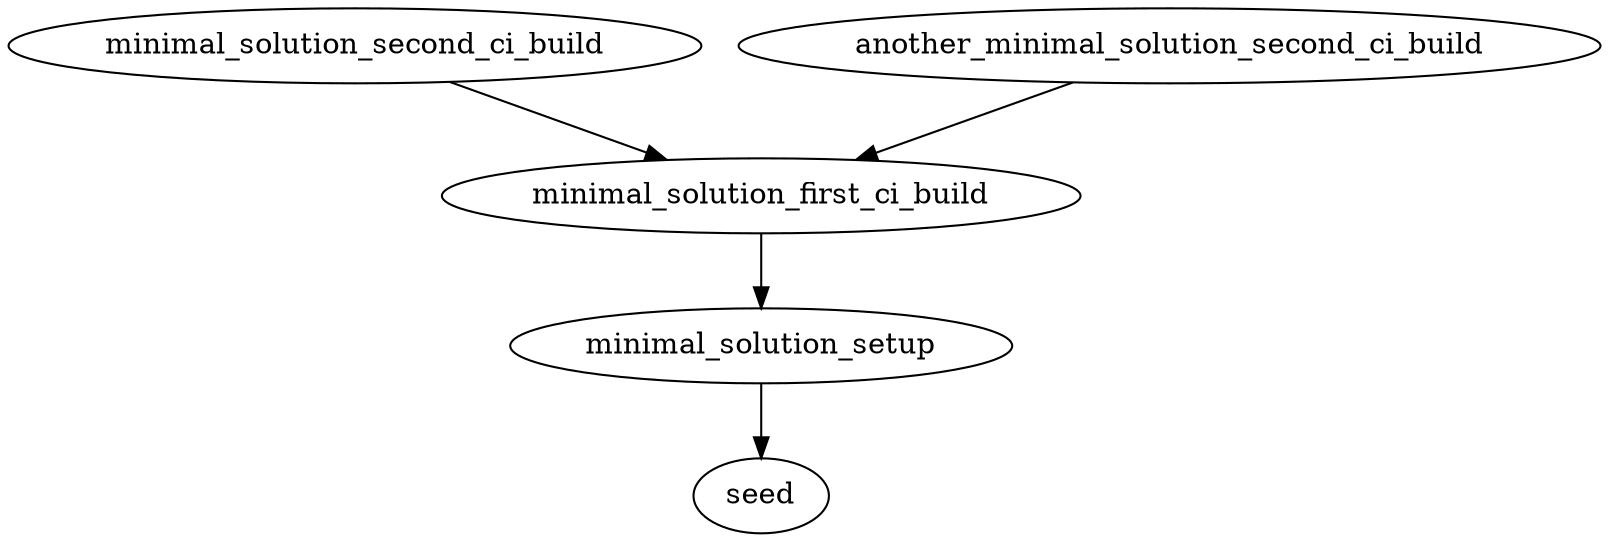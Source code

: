 digraph {
    minimal_solution_setup -> seed
    minimal_solution_first_ci_build -> minimal_solution_setup
    minimal_solution_second_ci_build -> minimal_solution_first_ci_build
    another_minimal_solution_second_ci_build -> minimal_solution_first_ci_build
}
